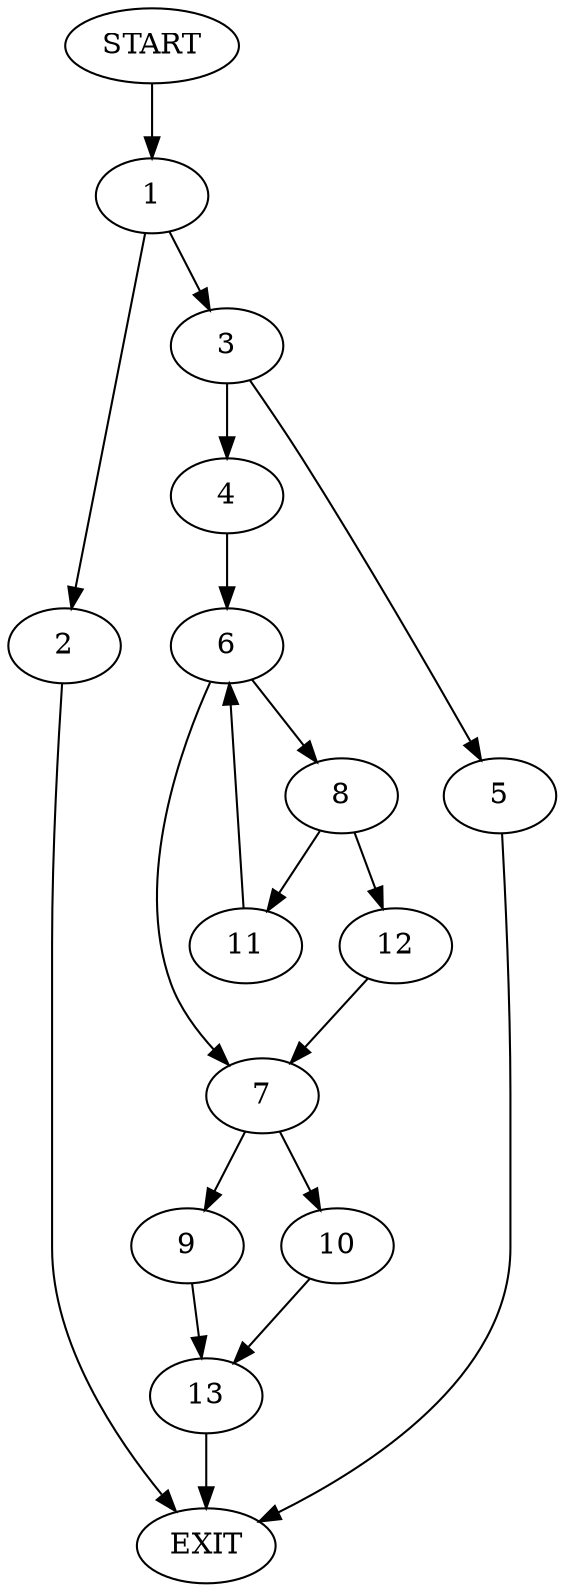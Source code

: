 digraph {
0 [label="START"]
14 [label="EXIT"]
0 -> 1
1 -> 2
1 -> 3
2 -> 14
3 -> 4
3 -> 5
4 -> 6
5 -> 14
6 -> 7
6 -> 8
7 -> 9
7 -> 10
8 -> 11
8 -> 12
12 -> 7
11 -> 6
9 -> 13
10 -> 13
13 -> 14
}
